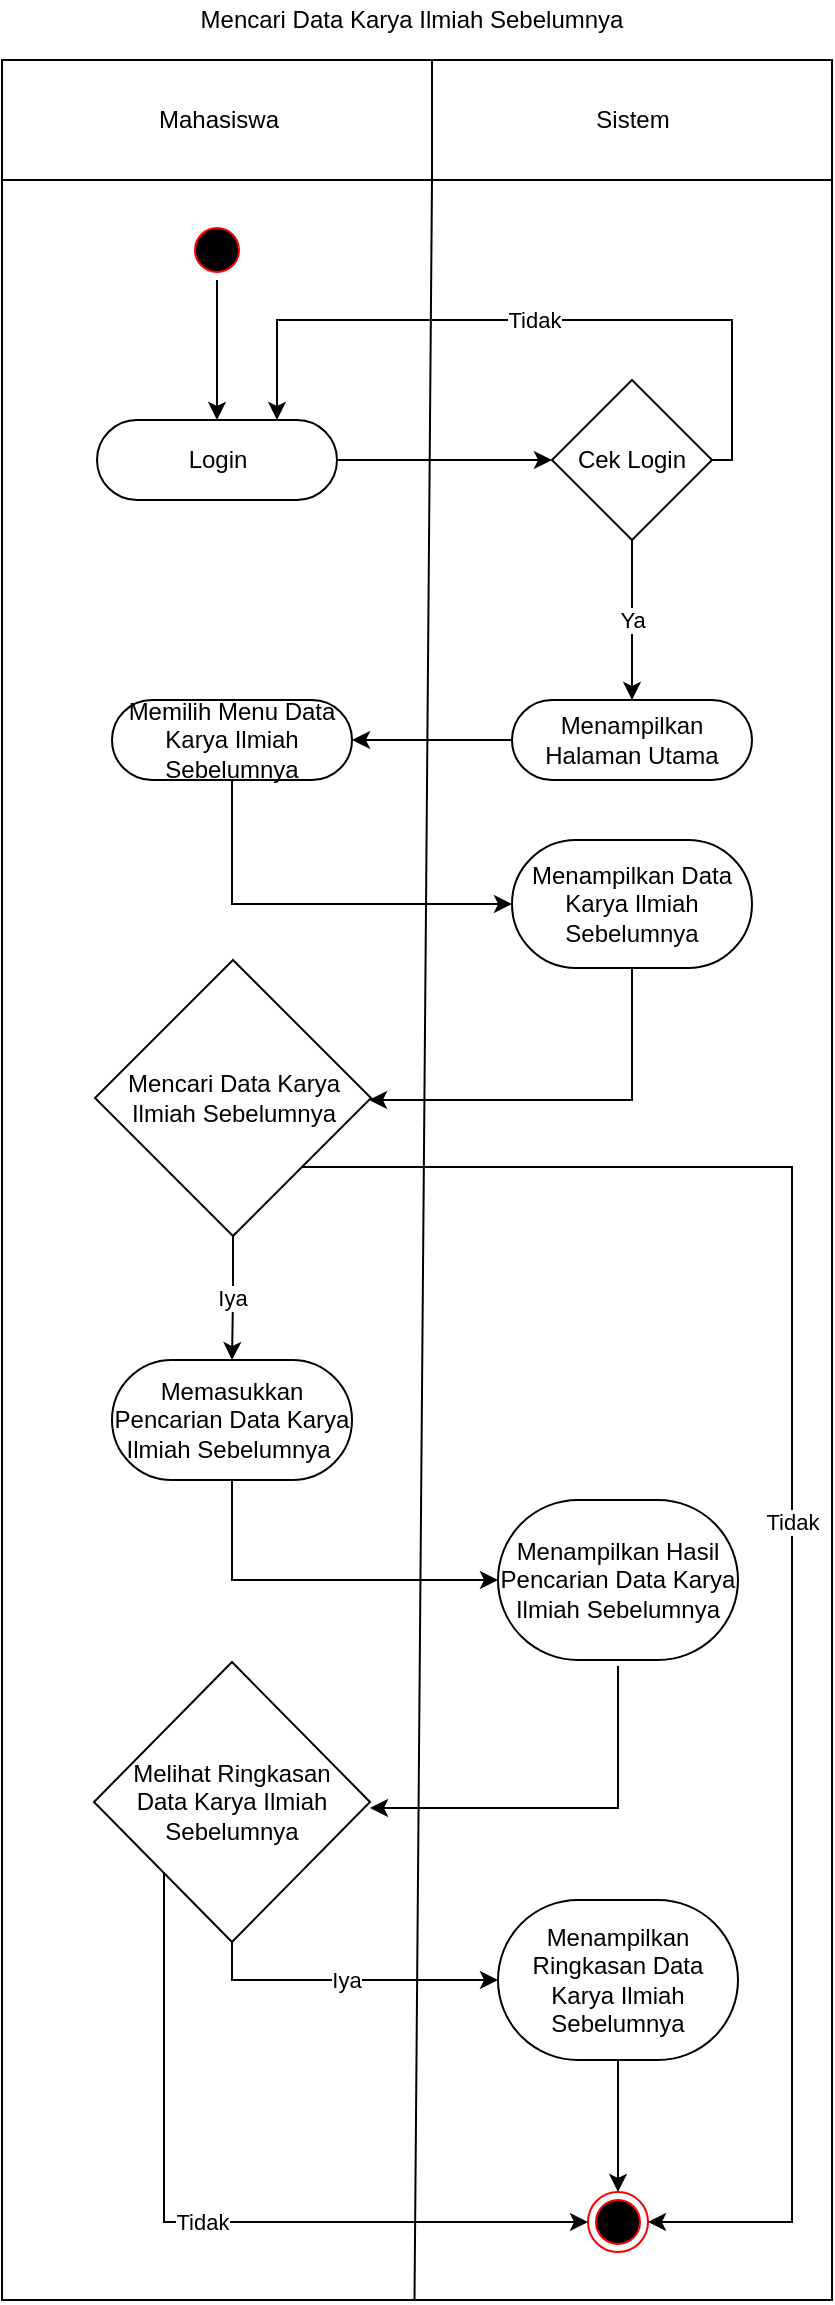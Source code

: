 <mxfile version="12.2.6" type="device" pages="1"><diagram id="1UytXn0bZlIX9q_RdB3l" name="Page-1"><mxGraphModel dx="1408" dy="699" grid="1" gridSize="10" guides="1" tooltips="1" connect="1" arrows="1" fold="1" page="1" pageScale="1" pageWidth="827" pageHeight="1169" math="0" shadow="0"><root><mxCell id="0"/><mxCell id="1" parent="0"/><mxCell id="U5wHkFEpuh83H7jWcjIW-7" value="" style="verticalLabelPosition=bottom;verticalAlign=top;html=1;shape=mxgraph.basic.rect;fillColor2=none;strokeWidth=1;size=20;indent=5;" parent="1" vertex="1"><mxGeometry x="105" y="130" width="415" height="1120" as="geometry"/></mxCell><mxCell id="U5wHkFEpuh83H7jWcjIW-5" value="" style="ellipse;html=1;shape=startState;fillColor=#000000;strokeColor=#ff0000;" parent="1" vertex="1"><mxGeometry x="197.5" y="210" width="30" height="30" as="geometry"/></mxCell><mxCell id="U5wHkFEpuh83H7jWcjIW-8" value="Mahasiswa" style="verticalLabelPosition=middle;verticalAlign=middle;html=1;shape=mxgraph.basic.rect;fillColor2=none;strokeWidth=1;size=20;indent=5;labelPosition=center;align=center;" parent="1" vertex="1"><mxGeometry x="105" y="130" width="215" height="60" as="geometry"/></mxCell><mxCell id="U5wHkFEpuh83H7jWcjIW-9" value="Sistem" style="verticalLabelPosition=middle;verticalAlign=middle;html=1;shape=mxgraph.basic.rect;fillColor2=none;strokeWidth=1;size=20;indent=5;labelPosition=center;align=center;" parent="1" vertex="1"><mxGeometry x="320" y="130" width="200" height="60" as="geometry"/></mxCell><mxCell id="U5wHkFEpuh83H7jWcjIW-10" value="Mencari Data Karya Ilmiah Sebelumnya" style="text;html=1;strokeColor=none;fillColor=none;align=center;verticalAlign=middle;whiteSpace=wrap;rounded=0;" parent="1" vertex="1"><mxGeometry x="110" y="100" width="400" height="20" as="geometry"/></mxCell><mxCell id="U5wHkFEpuh83H7jWcjIW-11" value="" style="endArrow=none;html=1;exitX=0.497;exitY=1;exitDx=0;exitDy=0;exitPerimeter=0;" parent="1" source="U5wHkFEpuh83H7jWcjIW-7" edge="1"><mxGeometry width="50" height="50" relative="1" as="geometry"><mxPoint x="270" y="240" as="sourcePoint"/><mxPoint x="320" y="190" as="targetPoint"/></mxGeometry></mxCell><mxCell id="U5wHkFEpuh83H7jWcjIW-16" value="" style="edgeStyle=orthogonalEdgeStyle;rounded=0;orthogonalLoop=1;jettySize=auto;html=1;entryX=0;entryY=0.5;entryDx=0;entryDy=0;" parent="1" source="U5wHkFEpuh83H7jWcjIW-12" target="U5wHkFEpuh83H7jWcjIW-17" edge="1"><mxGeometry relative="1" as="geometry"><mxPoint x="352.5" y="330.0" as="targetPoint"/></mxGeometry></mxCell><mxCell id="U5wHkFEpuh83H7jWcjIW-12" value="Login" style="rounded=1;whiteSpace=wrap;html=1;arcSize=50;" parent="1" vertex="1"><mxGeometry x="152.5" y="310" width="120" height="40" as="geometry"/></mxCell><mxCell id="U5wHkFEpuh83H7jWcjIW-19" value="Tidak" style="edgeStyle=orthogonalEdgeStyle;rounded=0;orthogonalLoop=1;jettySize=auto;html=1;entryX=0.75;entryY=0;entryDx=0;entryDy=0;exitX=1;exitY=0.5;exitDx=0;exitDy=0;" parent="1" source="U5wHkFEpuh83H7jWcjIW-17" target="U5wHkFEpuh83H7jWcjIW-12" edge="1"><mxGeometry relative="1" as="geometry"><mxPoint x="540" y="330.0" as="targetPoint"/><Array as="points"><mxPoint x="470" y="330"/><mxPoint x="470" y="260"/><mxPoint x="243" y="260"/></Array></mxGeometry></mxCell><mxCell id="U5wHkFEpuh83H7jWcjIW-21" value="Ya" style="edgeStyle=orthogonalEdgeStyle;rounded=0;orthogonalLoop=1;jettySize=auto;html=1;entryX=0.5;entryY=0;entryDx=0;entryDy=0;" parent="1" source="U5wHkFEpuh83H7jWcjIW-17" target="U5wHkFEpuh83H7jWcjIW-22" edge="1"><mxGeometry relative="1" as="geometry"><mxPoint x="420" y="450.0" as="targetPoint"/></mxGeometry></mxCell><mxCell id="U5wHkFEpuh83H7jWcjIW-17" value="Cek Login" style="rhombus;whiteSpace=wrap;html=1;" parent="1" vertex="1"><mxGeometry x="380" y="290" width="80" height="80" as="geometry"/></mxCell><mxCell id="U5wHkFEpuh83H7jWcjIW-24" value="" style="edgeStyle=orthogonalEdgeStyle;rounded=0;orthogonalLoop=1;jettySize=auto;html=1;" parent="1" source="U5wHkFEpuh83H7jWcjIW-22" target="U5wHkFEpuh83H7jWcjIW-23" edge="1"><mxGeometry relative="1" as="geometry"/></mxCell><mxCell id="U5wHkFEpuh83H7jWcjIW-22" value="Menampilkan Halaman Utama" style="rounded=1;whiteSpace=wrap;html=1;arcSize=50;" parent="1" vertex="1"><mxGeometry x="360" y="450" width="120" height="40" as="geometry"/></mxCell><mxCell id="U5wHkFEpuh83H7jWcjIW-26" value="" style="edgeStyle=orthogonalEdgeStyle;rounded=0;orthogonalLoop=1;jettySize=auto;html=1;entryX=0;entryY=0.5;entryDx=0;entryDy=0;" parent="1" source="U5wHkFEpuh83H7jWcjIW-23" target="U5wHkFEpuh83H7jWcjIW-25" edge="1"><mxGeometry relative="1" as="geometry"><Array as="points"><mxPoint x="220" y="552"/></Array></mxGeometry></mxCell><mxCell id="U5wHkFEpuh83H7jWcjIW-23" value="Memilih Menu Data Karya Ilmiah Sebelumnya" style="rounded=1;whiteSpace=wrap;html=1;arcSize=50;" parent="1" vertex="1"><mxGeometry x="160" y="450" width="120" height="40" as="geometry"/></mxCell><mxCell id="U5wHkFEpuh83H7jWcjIW-49" value="" style="edgeStyle=orthogonalEdgeStyle;rounded=0;orthogonalLoop=1;jettySize=auto;html=1;" parent="1" source="U5wHkFEpuh83H7jWcjIW-25" target="wi6MIsknvOUHWLSvX_T5-1" edge="1"><mxGeometry relative="1" as="geometry"><mxPoint x="280" y="650" as="targetPoint"/><Array as="points"><mxPoint x="420" y="650"/></Array></mxGeometry></mxCell><mxCell id="U5wHkFEpuh83H7jWcjIW-25" value="Menampilkan Data Karya Ilmiah Sebelumnya" style="rounded=1;whiteSpace=wrap;html=1;arcSize=50;" parent="1" vertex="1"><mxGeometry x="360" y="520" width="120" height="64" as="geometry"/></mxCell><mxCell id="U5wHkFEpuh83H7jWcjIW-51" value="" style="edgeStyle=orthogonalEdgeStyle;rounded=0;orthogonalLoop=1;jettySize=auto;html=1;entryX=0;entryY=0.5;entryDx=0;entryDy=0;" parent="1" source="U5wHkFEpuh83H7jWcjIW-27" target="U5wHkFEpuh83H7jWcjIW-52" edge="1"><mxGeometry relative="1" as="geometry"><mxPoint x="212.5" y="870" as="targetPoint"/><Array as="points"><mxPoint x="220" y="890"/></Array></mxGeometry></mxCell><mxCell id="U5wHkFEpuh83H7jWcjIW-27" value="Memasukkan Pencarian Data Karya Ilmiah Sebelumnya&amp;nbsp;" style="rounded=1;whiteSpace=wrap;html=1;arcSize=50;" parent="1" vertex="1"><mxGeometry x="160" y="780" width="120" height="60" as="geometry"/></mxCell><mxCell id="U5wHkFEpuh83H7jWcjIW-52" value="Menampilkan Hasil Pencarian Data Karya Ilmiah Sebelumnya" style="rounded=1;whiteSpace=wrap;html=1;arcSize=50;" parent="1" vertex="1"><mxGeometry x="353" y="850" width="120" height="80" as="geometry"/></mxCell><mxCell id="U5wHkFEpuh83H7jWcjIW-33" value="" style="edgeStyle=orthogonalEdgeStyle;rounded=0;orthogonalLoop=1;jettySize=auto;html=1;entryX=1;entryY=0.5;entryDx=0;entryDy=0;" parent="1" edge="1"><mxGeometry relative="1" as="geometry"><mxPoint x="413" y="933" as="sourcePoint"/><mxPoint x="289" y="1004" as="targetPoint"/><Array as="points"><mxPoint x="413" y="1004"/></Array></mxGeometry></mxCell><mxCell id="U5wHkFEpuh83H7jWcjIW-31" value="" style="endArrow=classic;html=1;exitX=0.5;exitY=1;exitDx=0;exitDy=0;entryX=0.5;entryY=0;entryDx=0;entryDy=0;" parent="1" source="U5wHkFEpuh83H7jWcjIW-5" target="U5wHkFEpuh83H7jWcjIW-12" edge="1"><mxGeometry width="50" height="50" relative="1" as="geometry"><mxPoint x="190" y="300" as="sourcePoint"/><mxPoint x="240" y="250" as="targetPoint"/></mxGeometry></mxCell><mxCell id="U5wHkFEpuh83H7jWcjIW-32" value="" style="ellipse;html=1;shape=endState;fillColor=#000000;strokeColor=#ff0000;" parent="1" vertex="1"><mxGeometry x="398" y="1196" width="30" height="30" as="geometry"/></mxCell><mxCell id="wi6MIsknvOUHWLSvX_T5-2" value="Iya" style="edgeStyle=orthogonalEdgeStyle;rounded=0;orthogonalLoop=1;jettySize=auto;html=1;" edge="1" parent="1" source="wi6MIsknvOUHWLSvX_T5-1" target="U5wHkFEpuh83H7jWcjIW-27"><mxGeometry relative="1" as="geometry"/></mxCell><mxCell id="wi6MIsknvOUHWLSvX_T5-1" value="Mencari Data Karya Ilmiah Sebelumnya" style="rhombus;whiteSpace=wrap;html=1;" vertex="1" parent="1"><mxGeometry x="151.5" y="580" width="138" height="138" as="geometry"/></mxCell><mxCell id="wi6MIsknvOUHWLSvX_T5-3" value="Tidak" style="edgeStyle=orthogonalEdgeStyle;rounded=0;orthogonalLoop=1;jettySize=auto;html=1;exitX=1;exitY=1;exitDx=0;exitDy=0;entryX=1;entryY=0.5;entryDx=0;entryDy=0;" edge="1" parent="1" source="wi6MIsknvOUHWLSvX_T5-1" target="U5wHkFEpuh83H7jWcjIW-32"><mxGeometry relative="1" as="geometry"><mxPoint x="407.5" y="718" as="sourcePoint"/><mxPoint x="406.5" y="780.5" as="targetPoint"/><Array as="points"><mxPoint x="500" y="684"/><mxPoint x="500" y="1211"/></Array></mxGeometry></mxCell><mxCell id="wi6MIsknvOUHWLSvX_T5-7" value="Iya" style="edgeStyle=orthogonalEdgeStyle;rounded=0;orthogonalLoop=1;jettySize=auto;html=1;entryX=0;entryY=0.5;entryDx=0;entryDy=0;" edge="1" parent="1" source="wi6MIsknvOUHWLSvX_T5-5" target="wi6MIsknvOUHWLSvX_T5-8"><mxGeometry relative="1" as="geometry"><mxPoint x="220" y="1151" as="targetPoint"/><Array as="points"><mxPoint x="220" y="1090"/></Array></mxGeometry></mxCell><mxCell id="wi6MIsknvOUHWLSvX_T5-5" value="Melihat Ringkasan &lt;br&gt;Data Karya Ilmiah Sebelumnya" style="rhombus;whiteSpace=wrap;html=1;" vertex="1" parent="1"><mxGeometry x="151" y="931" width="138" height="140" as="geometry"/></mxCell><mxCell id="wi6MIsknvOUHWLSvX_T5-9" value="" style="edgeStyle=orthogonalEdgeStyle;rounded=0;orthogonalLoop=1;jettySize=auto;html=1;" edge="1" parent="1" source="wi6MIsknvOUHWLSvX_T5-8" target="U5wHkFEpuh83H7jWcjIW-32"><mxGeometry relative="1" as="geometry"/></mxCell><mxCell id="wi6MIsknvOUHWLSvX_T5-8" value="Menampilkan Ringkasan Data Karya Ilmiah Sebelumnya" style="rounded=1;whiteSpace=wrap;html=1;arcSize=50;" vertex="1" parent="1"><mxGeometry x="353" y="1050" width="120" height="80" as="geometry"/></mxCell><mxCell id="wi6MIsknvOUHWLSvX_T5-10" value="Tidak" style="edgeStyle=orthogonalEdgeStyle;rounded=0;orthogonalLoop=1;jettySize=auto;html=1;entryX=0;entryY=0.5;entryDx=0;entryDy=0;exitX=0;exitY=1;exitDx=0;exitDy=0;" edge="1" parent="1"><mxGeometry relative="1" as="geometry"><mxPoint x="186" y="1036" as="sourcePoint"/><mxPoint x="398" y="1211" as="targetPoint"/><Array as="points"><mxPoint x="186" y="1211"/></Array></mxGeometry></mxCell></root></mxGraphModel></diagram></mxfile>